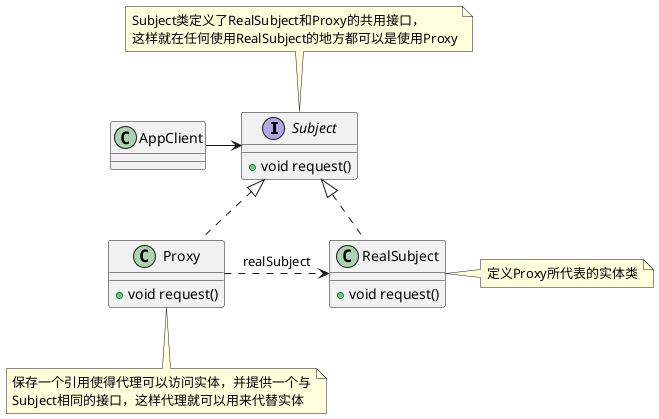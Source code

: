 @startuml
'https://plantuml.com/class-diagram

interface Subject {
    +void request()
}
note top of Subject: Subject类定义了RealSubject和Proxy的共用接口，\n这样就在任何使用RealSubject的地方都可以是使用Proxy

class Proxy {
    +void request()
}
note bottom of Proxy: 保存一个引用使得代理可以访问实体，并提供一个与\nSubject相同的接口，这样代理就可以用来代替实体

Subject <|.. Proxy

class RealSubject {
    +void request()
}
note right of RealSubject: 定义Proxy所代表的实体类

Subject <|.. RealSubject

Proxy .> RealSubject: realSubject

class AppClient
AppClient -> Subject

@enduml